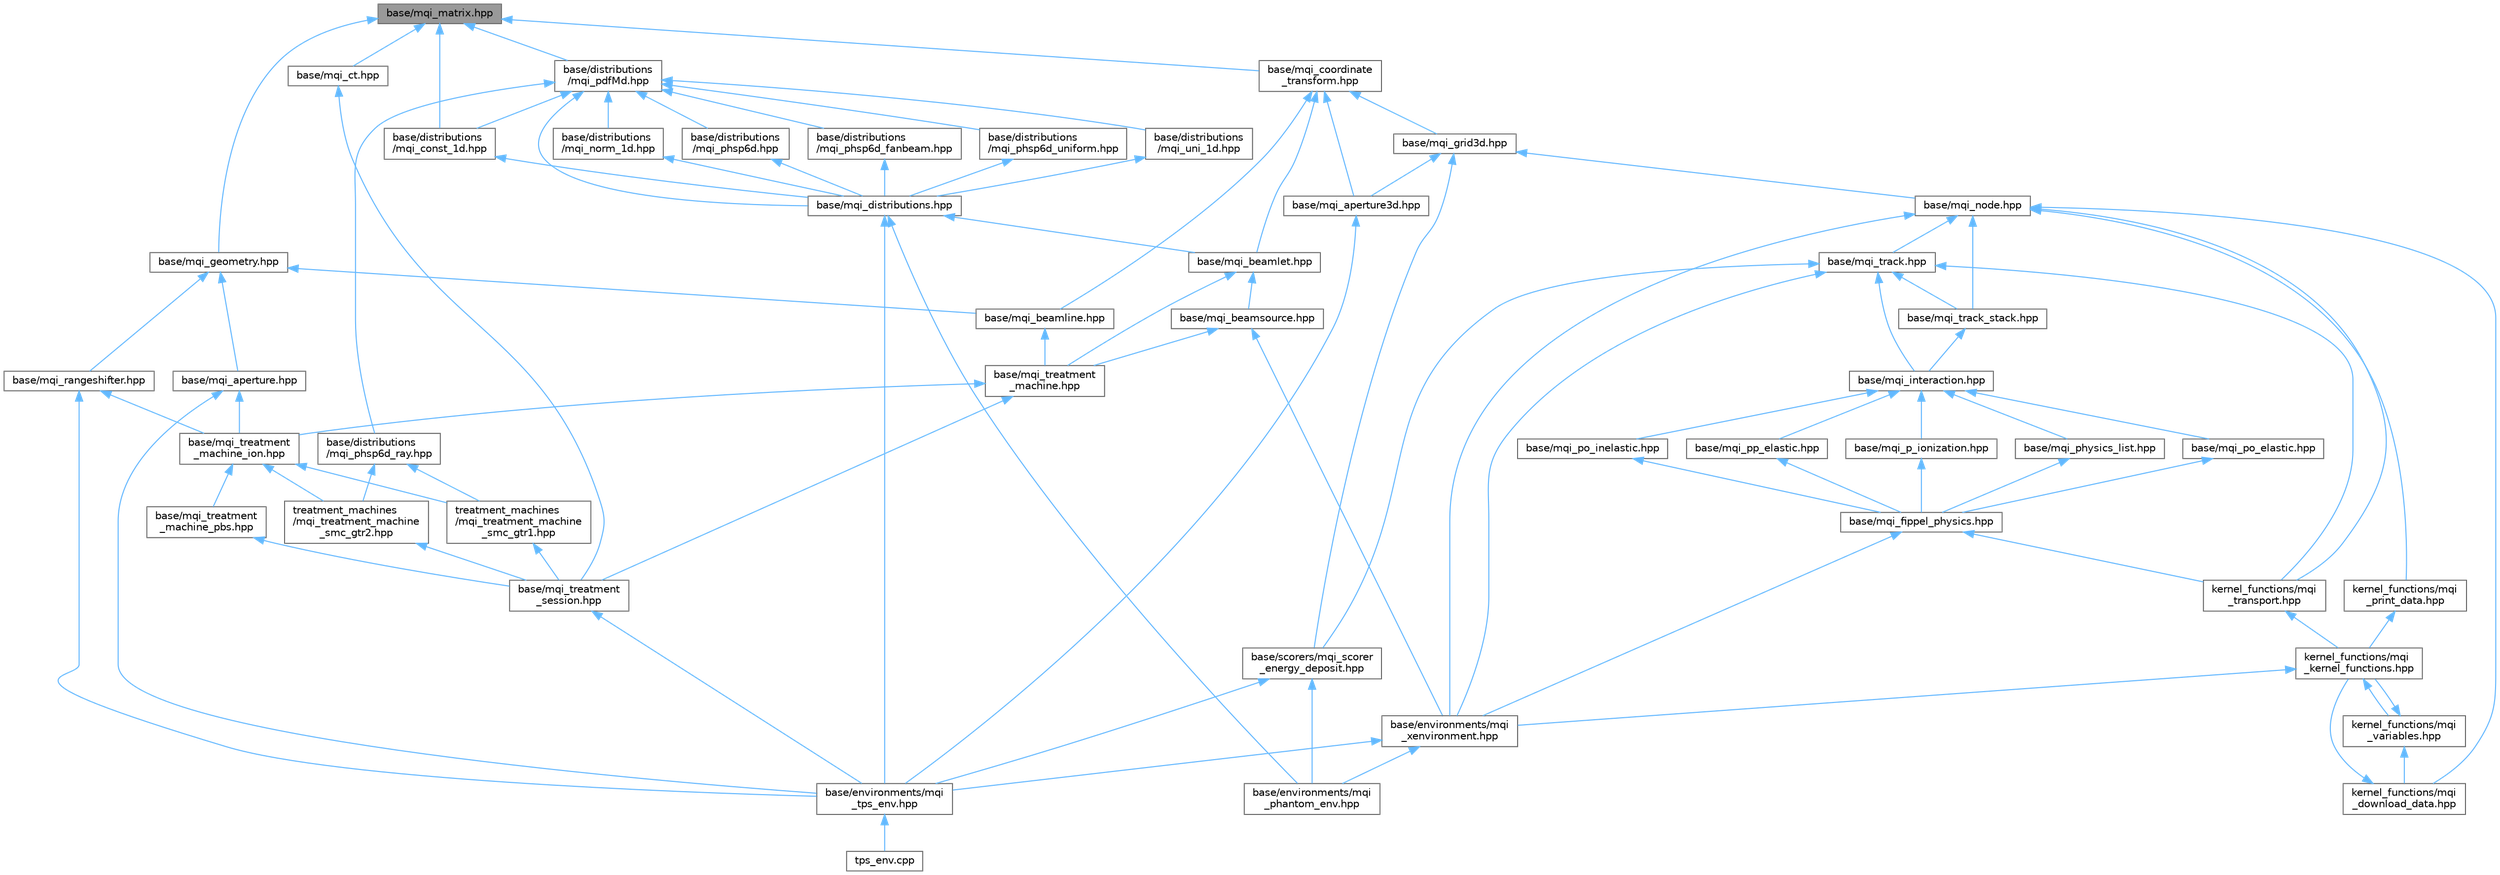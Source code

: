digraph "base/mqi_matrix.hpp"
{
 // LATEX_PDF_SIZE
  bgcolor="transparent";
  edge [fontname=Helvetica,fontsize=10,labelfontname=Helvetica,labelfontsize=10];
  node [fontname=Helvetica,fontsize=10,shape=box,height=0.2,width=0.4];
  Node1 [id="Node000001",label="base/mqi_matrix.hpp",height=0.2,width=0.4,color="gray40", fillcolor="grey60", style="filled", fontcolor="black",tooltip="Defines 3x3 and 4x4 matrix classes for 3D transformations."];
  Node1 -> Node2 [id="edge1_Node000001_Node000002",dir="back",color="steelblue1",style="solid",tooltip=" "];
  Node2 [id="Node000002",label="base/distributions\l/mqi_const_1d.hpp",height=0.2,width=0.4,color="grey40", fillcolor="white", style="filled",URL="$mqi__const__1d_8hpp.html",tooltip="Defines a 1-dimensional constant probability distribution function."];
  Node2 -> Node3 [id="edge2_Node000002_Node000003",dir="back",color="steelblue1",style="solid",tooltip=" "];
  Node3 [id="Node000003",label="base/mqi_distributions.hpp",height=0.2,width=0.4,color="grey40", fillcolor="white", style="filled",URL="$mqi__distributions_8hpp.html",tooltip="A meta-header that includes all particle distribution function headers."];
  Node3 -> Node4 [id="edge3_Node000003_Node000004",dir="back",color="steelblue1",style="solid",tooltip=" "];
  Node4 [id="Node000004",label="base/environments/mqi\l_phantom_env.hpp",height=0.2,width=0.4,color="grey40", fillcolor="white", style="filled",URL="$mqi__phantom__env_8hpp.html",tooltip=" "];
  Node3 -> Node5 [id="edge4_Node000003_Node000005",dir="back",color="steelblue1",style="solid",tooltip=" "];
  Node5 [id="Node000005",label="base/environments/mqi\l_tps_env.hpp",height=0.2,width=0.4,color="grey40", fillcolor="white", style="filled",URL="$mqi__tps__env_8hpp.html",tooltip=" "];
  Node5 -> Node6 [id="edge5_Node000005_Node000006",dir="back",color="steelblue1",style="solid",tooltip=" "];
  Node6 [id="Node000006",label="tps_env.cpp",height=0.2,width=0.4,color="grey40", fillcolor="white", style="filled",URL="$tps__env_8cpp.html",tooltip="Main entry point for running a Monte Carlo simulation using the Treatment Planning System (TPS) envir..."];
  Node3 -> Node7 [id="edge6_Node000003_Node000007",dir="back",color="steelblue1",style="solid",tooltip=" "];
  Node7 [id="Node000007",label="base/mqi_beamlet.hpp",height=0.2,width=0.4,color="grey40", fillcolor="white", style="filled",URL="$mqi__beamlet_8hpp.html",tooltip="Defines a beamlet, a fundamental component of a beam model."];
  Node7 -> Node8 [id="edge7_Node000007_Node000008",dir="back",color="steelblue1",style="solid",tooltip=" "];
  Node8 [id="Node000008",label="base/mqi_beamsource.hpp",height=0.2,width=0.4,color="grey40", fillcolor="white", style="filled",URL="$mqi__beamsource_8hpp.html",tooltip="Defines a source of particles for simulation, composed of multiple beamlets."];
  Node8 -> Node9 [id="edge8_Node000008_Node000009",dir="back",color="steelblue1",style="solid",tooltip=" "];
  Node9 [id="Node000009",label="base/environments/mqi\l_xenvironment.hpp",height=0.2,width=0.4,color="grey40", fillcolor="white", style="filled",URL="$mqi__xenvironment_8hpp.html",tooltip="This file defines the x_environment class, a virtual base class for creating Monte Carlo simulation e..."];
  Node9 -> Node4 [id="edge9_Node000009_Node000004",dir="back",color="steelblue1",style="solid",tooltip=" "];
  Node9 -> Node5 [id="edge10_Node000009_Node000005",dir="back",color="steelblue1",style="solid",tooltip=" "];
  Node8 -> Node10 [id="edge11_Node000008_Node000010",dir="back",color="steelblue1",style="solid",tooltip=" "];
  Node10 [id="Node000010",label="base/mqi_treatment\l_machine.hpp",height=0.2,width=0.4,color="grey40", fillcolor="white", style="filled",URL="$mqi__treatment__machine_8hpp.html",tooltip=" "];
  Node10 -> Node11 [id="edge12_Node000010_Node000011",dir="back",color="steelblue1",style="solid",tooltip=" "];
  Node11 [id="Node000011",label="base/mqi_treatment\l_machine_ion.hpp",height=0.2,width=0.4,color="grey40", fillcolor="white", style="filled",URL="$mqi__treatment__machine__ion_8hpp.html",tooltip=" "];
  Node11 -> Node12 [id="edge13_Node000011_Node000012",dir="back",color="steelblue1",style="solid",tooltip=" "];
  Node12 [id="Node000012",label="base/mqi_treatment\l_machine_pbs.hpp",height=0.2,width=0.4,color="grey40", fillcolor="white", style="filled",URL="$mqi__treatment__machine__pbs_8hpp.html",tooltip=" "];
  Node12 -> Node13 [id="edge14_Node000012_Node000013",dir="back",color="steelblue1",style="solid",tooltip=" "];
  Node13 [id="Node000013",label="base/mqi_treatment\l_session.hpp",height=0.2,width=0.4,color="grey40", fillcolor="white", style="filled",URL="$mqi__treatment__session_8hpp.html",tooltip=" "];
  Node13 -> Node5 [id="edge15_Node000013_Node000005",dir="back",color="steelblue1",style="solid",tooltip=" "];
  Node11 -> Node14 [id="edge16_Node000011_Node000014",dir="back",color="steelblue1",style="solid",tooltip=" "];
  Node14 [id="Node000014",label="treatment_machines\l/mqi_treatment_machine\l_smc_gtr1.hpp",height=0.2,width=0.4,color="grey40", fillcolor="white", style="filled",URL="$mqi__treatment__machine__smc__gtr1_8hpp.html",tooltip=" "];
  Node14 -> Node13 [id="edge17_Node000014_Node000013",dir="back",color="steelblue1",style="solid",tooltip=" "];
  Node11 -> Node15 [id="edge18_Node000011_Node000015",dir="back",color="steelblue1",style="solid",tooltip=" "];
  Node15 [id="Node000015",label="treatment_machines\l/mqi_treatment_machine\l_smc_gtr2.hpp",height=0.2,width=0.4,color="grey40", fillcolor="white", style="filled",URL="$mqi__treatment__machine__smc__gtr2_8hpp.html",tooltip=" "];
  Node15 -> Node13 [id="edge19_Node000015_Node000013",dir="back",color="steelblue1",style="solid",tooltip=" "];
  Node10 -> Node13 [id="edge20_Node000010_Node000013",dir="back",color="steelblue1",style="solid",tooltip=" "];
  Node7 -> Node10 [id="edge21_Node000007_Node000010",dir="back",color="steelblue1",style="solid",tooltip=" "];
  Node1 -> Node16 [id="edge22_Node000001_Node000016",dir="back",color="steelblue1",style="solid",tooltip=" "];
  Node16 [id="Node000016",label="base/distributions\l/mqi_pdfMd.hpp",height=0.2,width=0.4,color="grey40", fillcolor="white", style="filled",URL="$mqi__pdf_md_8hpp.html",tooltip="Defines the base class for M-dimensional probability distribution functions."];
  Node16 -> Node2 [id="edge23_Node000016_Node000002",dir="back",color="steelblue1",style="solid",tooltip=" "];
  Node16 -> Node17 [id="edge24_Node000016_Node000017",dir="back",color="steelblue1",style="solid",tooltip=" "];
  Node17 [id="Node000017",label="base/distributions\l/mqi_norm_1d.hpp",height=0.2,width=0.4,color="grey40", fillcolor="white", style="filled",URL="$mqi__norm__1d_8hpp.html",tooltip="Defines a 1-dimensional normal (Gaussian) probability distribution function."];
  Node17 -> Node3 [id="edge25_Node000017_Node000003",dir="back",color="steelblue1",style="solid",tooltip=" "];
  Node16 -> Node18 [id="edge26_Node000016_Node000018",dir="back",color="steelblue1",style="solid",tooltip=" "];
  Node18 [id="Node000018",label="base/distributions\l/mqi_phsp6d.hpp",height=0.2,width=0.4,color="grey40", fillcolor="white", style="filled",URL="$mqi__phsp6d_8hpp.html",tooltip="Defines a 6-dimensional phase-space probability distribution function."];
  Node18 -> Node3 [id="edge27_Node000018_Node000003",dir="back",color="steelblue1",style="solid",tooltip=" "];
  Node16 -> Node19 [id="edge28_Node000016_Node000019",dir="back",color="steelblue1",style="solid",tooltip=" "];
  Node19 [id="Node000019",label="base/distributions\l/mqi_phsp6d_fanbeam.hpp",height=0.2,width=0.4,color="grey40", fillcolor="white", style="filled",URL="$mqi__phsp6d__fanbeam_8hpp.html",tooltip="Defines a 6-dimensional phase-space PDF for a fan beam."];
  Node19 -> Node3 [id="edge29_Node000019_Node000003",dir="back",color="steelblue1",style="solid",tooltip=" "];
  Node16 -> Node20 [id="edge30_Node000016_Node000020",dir="back",color="steelblue1",style="solid",tooltip=" "];
  Node20 [id="Node000020",label="base/distributions\l/mqi_phsp6d_ray.hpp",height=0.2,width=0.4,color="grey40", fillcolor="white", style="filled",URL="$mqi__phsp6d__ray_8hpp.html",tooltip="This file defines the phsp_6d_ray class, a 6-dimensional phase-space distribution for a ray-like sour..."];
  Node20 -> Node14 [id="edge31_Node000020_Node000014",dir="back",color="steelblue1",style="solid",tooltip=" "];
  Node20 -> Node15 [id="edge32_Node000020_Node000015",dir="back",color="steelblue1",style="solid",tooltip=" "];
  Node16 -> Node21 [id="edge33_Node000016_Node000021",dir="back",color="steelblue1",style="solid",tooltip=" "];
  Node21 [id="Node000021",label="base/distributions\l/mqi_phsp6d_uniform.hpp",height=0.2,width=0.4,color="grey40", fillcolor="white", style="filled",URL="$mqi__phsp6d__uniform_8hpp.html",tooltip="This file defines the phsp_6d_uniform class, a 6-dimensional uniform phase-space distribution."];
  Node21 -> Node3 [id="edge34_Node000021_Node000003",dir="back",color="steelblue1",style="solid",tooltip=" "];
  Node16 -> Node22 [id="edge35_Node000016_Node000022",dir="back",color="steelblue1",style="solid",tooltip=" "];
  Node22 [id="Node000022",label="base/distributions\l/mqi_uni_1d.hpp",height=0.2,width=0.4,color="grey40", fillcolor="white", style="filled",URL="$mqi__uni__1d_8hpp.html",tooltip="This file defines the uni_1d class, a 1-dimensional uniform distribution."];
  Node22 -> Node3 [id="edge36_Node000022_Node000003",dir="back",color="steelblue1",style="solid",tooltip=" "];
  Node16 -> Node3 [id="edge37_Node000016_Node000003",dir="back",color="steelblue1",style="solid",tooltip=" "];
  Node1 -> Node23 [id="edge38_Node000001_Node000023",dir="back",color="steelblue1",style="solid",tooltip=" "];
  Node23 [id="Node000023",label="base/mqi_coordinate\l_transform.hpp",height=0.2,width=0.4,color="grey40", fillcolor="white", style="filled",URL="$mqi__coordinate__transform_8hpp.html",tooltip="Defines a class for mapping points and vectors between different coordinate systems."];
  Node23 -> Node24 [id="edge39_Node000023_Node000024",dir="back",color="steelblue1",style="solid",tooltip=" "];
  Node24 [id="Node000024",label="base/mqi_aperture3d.hpp",height=0.2,width=0.4,color="grey40", fillcolor="white", style="filled",URL="$mqi__aperture3d_8hpp.html",tooltip="3D rectilinear grid geometry for Monte Carlo transport through an aperture."];
  Node24 -> Node5 [id="edge40_Node000024_Node000005",dir="back",color="steelblue1",style="solid",tooltip=" "];
  Node23 -> Node7 [id="edge41_Node000023_Node000007",dir="back",color="steelblue1",style="solid",tooltip=" "];
  Node23 -> Node25 [id="edge42_Node000023_Node000025",dir="back",color="steelblue1",style="solid",tooltip=" "];
  Node25 [id="Node000025",label="base/mqi_beamline.hpp",height=0.2,width=0.4,color="grey40", fillcolor="white", style="filled",URL="$mqi__beamline_8hpp.html",tooltip="Defines a beamline as a collection of physical components."];
  Node25 -> Node10 [id="edge43_Node000025_Node000010",dir="back",color="steelblue1",style="solid",tooltip=" "];
  Node23 -> Node26 [id="edge44_Node000023_Node000026",dir="back",color="steelblue1",style="solid",tooltip=" "];
  Node26 [id="Node000026",label="base/mqi_grid3d.hpp",height=0.2,width=0.4,color="grey40", fillcolor="white", style="filled",URL="$mqi__grid3d_8hpp.html",tooltip="Defines a generic 3D rectilinear grid for Monte Carlo transport simulations."];
  Node26 -> Node24 [id="edge45_Node000026_Node000024",dir="back",color="steelblue1",style="solid",tooltip=" "];
  Node26 -> Node27 [id="edge46_Node000026_Node000027",dir="back",color="steelblue1",style="solid",tooltip=" "];
  Node27 [id="Node000027",label="base/mqi_node.hpp",height=0.2,width=0.4,color="grey40", fillcolor="white", style="filled",URL="$mqi__node_8hpp.html",tooltip="Defines the node structure for the geometry hierarchy (scene graph)."];
  Node27 -> Node9 [id="edge47_Node000027_Node000009",dir="back",color="steelblue1",style="solid",tooltip=" "];
  Node27 -> Node28 [id="edge48_Node000027_Node000028",dir="back",color="steelblue1",style="solid",tooltip=" "];
  Node28 [id="Node000028",label="base/mqi_track.hpp",height=0.2,width=0.4,color="grey40", fillcolor="white", style="filled",URL="$mqi__track_8hpp.html",tooltip=" "];
  Node28 -> Node9 [id="edge49_Node000028_Node000009",dir="back",color="steelblue1",style="solid",tooltip=" "];
  Node28 -> Node29 [id="edge50_Node000028_Node000029",dir="back",color="steelblue1",style="solid",tooltip=" "];
  Node29 [id="Node000029",label="base/mqi_interaction.hpp",height=0.2,width=0.4,color="grey40", fillcolor="white", style="filled",URL="$mqi__interaction_8hpp.html",tooltip="Defines the abstract base class for all physics interaction models."];
  Node29 -> Node30 [id="edge51_Node000029_Node000030",dir="back",color="steelblue1",style="solid",tooltip=" "];
  Node30 [id="Node000030",label="base/mqi_p_ionization.hpp",height=0.2,width=0.4,color="grey40", fillcolor="white", style="filled",URL="$mqi__p__ionization_8hpp.html",tooltip="Defines the proton ionization interaction model using tabulated data."];
  Node30 -> Node31 [id="edge52_Node000030_Node000031",dir="back",color="steelblue1",style="solid",tooltip=" "];
  Node31 [id="Node000031",label="base/mqi_fippel_physics.hpp",height=0.2,width=0.4,color="grey40", fillcolor="white", style="filled",URL="$mqi__fippel__physics_8hpp.html",tooltip="Implements a \"physics list\" for proton transport based on the Fippel model."];
  Node31 -> Node9 [id="edge53_Node000031_Node000009",dir="back",color="steelblue1",style="solid",tooltip=" "];
  Node31 -> Node32 [id="edge54_Node000031_Node000032",dir="back",color="steelblue1",style="solid",tooltip=" "];
  Node32 [id="Node000032",label="kernel_functions/mqi\l_transport.hpp",height=0.2,width=0.4,color="grey40", fillcolor="white", style="filled",URL="$mqi__transport_8hpp.html",tooltip=" "];
  Node32 -> Node33 [id="edge55_Node000032_Node000033",dir="back",color="steelblue1",style="solid",tooltip=" "];
  Node33 [id="Node000033",label="kernel_functions/mqi\l_kernel_functions.hpp",height=0.2,width=0.4,color="grey40", fillcolor="white", style="filled",URL="$mqi__kernel__functions_8hpp.html",tooltip="A convenience header that includes all CUDA kernel-related functions for the Moqui simulation engine."];
  Node33 -> Node9 [id="edge56_Node000033_Node000009",dir="back",color="steelblue1",style="solid",tooltip=" "];
  Node33 -> Node34 [id="edge57_Node000033_Node000034",dir="back",color="steelblue1",style="solid",tooltip=" "];
  Node34 [id="Node000034",label="kernel_functions/mqi\l_variables.hpp",height=0.2,width=0.4,color="grey40", fillcolor="white", style="filled",URL="$mqi__variables_8hpp.html",tooltip="Defines global variables for the Monte Carlo simulation."];
  Node34 -> Node35 [id="edge58_Node000034_Node000035",dir="back",color="steelblue1",style="solid",tooltip=" "];
  Node35 [id="Node000035",label="kernel_functions/mqi\l_download_data.hpp",height=0.2,width=0.4,color="grey40", fillcolor="white", style="filled",URL="$mqi__download__data_8hpp.html",tooltip=" "];
  Node35 -> Node33 [id="edge59_Node000035_Node000033",dir="back",color="steelblue1",style="solid",tooltip=" "];
  Node34 -> Node33 [id="edge60_Node000034_Node000033",dir="back",color="steelblue1",style="solid",tooltip=" "];
  Node29 -> Node36 [id="edge61_Node000029_Node000036",dir="back",color="steelblue1",style="solid",tooltip=" "];
  Node36 [id="Node000036",label="base/mqi_physics_list.hpp",height=0.2,width=0.4,color="grey40", fillcolor="white", style="filled",URL="$mqi__physics__list_8hpp.html",tooltip="Defines structures and classes for managing physics processes and parameters."];
  Node36 -> Node31 [id="edge62_Node000036_Node000031",dir="back",color="steelblue1",style="solid",tooltip=" "];
  Node29 -> Node37 [id="edge63_Node000029_Node000037",dir="back",color="steelblue1",style="solid",tooltip=" "];
  Node37 [id="Node000037",label="base/mqi_po_elastic.hpp",height=0.2,width=0.4,color="grey40", fillcolor="white", style="filled",URL="$mqi__po__elastic_8hpp.html",tooltip="Defines the proton-oxygen elastic scattering interaction models."];
  Node37 -> Node31 [id="edge64_Node000037_Node000031",dir="back",color="steelblue1",style="solid",tooltip=" "];
  Node29 -> Node38 [id="edge65_Node000029_Node000038",dir="back",color="steelblue1",style="solid",tooltip=" "];
  Node38 [id="Node000038",label="base/mqi_po_inelastic.hpp",height=0.2,width=0.4,color="grey40", fillcolor="white", style="filled",URL="$mqi__po__inelastic_8hpp.html",tooltip=" "];
  Node38 -> Node31 [id="edge66_Node000038_Node000031",dir="back",color="steelblue1",style="solid",tooltip=" "];
  Node29 -> Node39 [id="edge67_Node000029_Node000039",dir="back",color="steelblue1",style="solid",tooltip=" "];
  Node39 [id="Node000039",label="base/mqi_pp_elastic.hpp",height=0.2,width=0.4,color="grey40", fillcolor="white", style="filled",URL="$mqi__pp__elastic_8hpp.html",tooltip=" "];
  Node39 -> Node31 [id="edge68_Node000039_Node000031",dir="back",color="steelblue1",style="solid",tooltip=" "];
  Node28 -> Node40 [id="edge69_Node000028_Node000040",dir="back",color="steelblue1",style="solid",tooltip=" "];
  Node40 [id="Node000040",label="base/mqi_track_stack.hpp",height=0.2,width=0.4,color="grey40", fillcolor="white", style="filled",URL="$mqi__track__stack_8hpp.html",tooltip="Defines a fixed-size stack for managing secondary particle tracks."];
  Node40 -> Node29 [id="edge70_Node000040_Node000029",dir="back",color="steelblue1",style="solid",tooltip=" "];
  Node28 -> Node41 [id="edge71_Node000028_Node000041",dir="back",color="steelblue1",style="solid",tooltip=" "];
  Node41 [id="Node000041",label="base/scorers/mqi_scorer\l_energy_deposit.hpp",height=0.2,width=0.4,color="grey40", fillcolor="white", style="filled",URL="$mqi__scorer__energy__deposit_8hpp.html",tooltip="Defines functions for \"scoring\" (calculating) physics quantities like dose and LET."];
  Node41 -> Node4 [id="edge72_Node000041_Node000004",dir="back",color="steelblue1",style="solid",tooltip=" "];
  Node41 -> Node5 [id="edge73_Node000041_Node000005",dir="back",color="steelblue1",style="solid",tooltip=" "];
  Node28 -> Node32 [id="edge74_Node000028_Node000032",dir="back",color="steelblue1",style="solid",tooltip=" "];
  Node27 -> Node40 [id="edge75_Node000027_Node000040",dir="back",color="steelblue1",style="solid",tooltip=" "];
  Node27 -> Node35 [id="edge76_Node000027_Node000035",dir="back",color="steelblue1",style="solid",tooltip=" "];
  Node27 -> Node42 [id="edge77_Node000027_Node000042",dir="back",color="steelblue1",style="solid",tooltip=" "];
  Node42 [id="Node000042",label="kernel_functions/mqi\l_print_data.hpp",height=0.2,width=0.4,color="grey40", fillcolor="white", style="filled",URL="$mqi__print__data_8hpp.html",tooltip=" "];
  Node42 -> Node33 [id="edge78_Node000042_Node000033",dir="back",color="steelblue1",style="solid",tooltip=" "];
  Node27 -> Node32 [id="edge79_Node000027_Node000032",dir="back",color="steelblue1",style="solid",tooltip=" "];
  Node26 -> Node41 [id="edge80_Node000026_Node000041",dir="back",color="steelblue1",style="solid",tooltip=" "];
  Node1 -> Node43 [id="edge81_Node000001_Node000043",dir="back",color="steelblue1",style="solid",tooltip=" "];
  Node43 [id="Node000043",label="base/mqi_ct.hpp",height=0.2,width=0.4,color="grey40", fillcolor="white", style="filled",URL="$mqi__ct_8hpp.html",tooltip="Defines a class for handling 3D Computed Tomography (CT) image data."];
  Node43 -> Node13 [id="edge82_Node000043_Node000013",dir="back",color="steelblue1",style="solid",tooltip=" "];
  Node1 -> Node44 [id="edge83_Node000001_Node000044",dir="back",color="steelblue1",style="solid",tooltip=" "];
  Node44 [id="Node000044",label="base/mqi_geometry.hpp",height=0.2,width=0.4,color="grey40", fillcolor="white", style="filled",URL="$mqi__geometry_8hpp.html",tooltip="Defines the abstract base class for all geometric components in the simulation."];
  Node44 -> Node45 [id="edge84_Node000044_Node000045",dir="back",color="steelblue1",style="solid",tooltip=" "];
  Node45 [id="Node000045",label="base/mqi_aperture.hpp",height=0.2,width=0.4,color="grey40", fillcolor="white", style="filled",URL="$mqi__aperture_8hpp.html",tooltip="Geometry model for an aperture."];
  Node45 -> Node5 [id="edge85_Node000045_Node000005",dir="back",color="steelblue1",style="solid",tooltip=" "];
  Node45 -> Node11 [id="edge86_Node000045_Node000011",dir="back",color="steelblue1",style="solid",tooltip=" "];
  Node44 -> Node25 [id="edge87_Node000044_Node000025",dir="back",color="steelblue1",style="solid",tooltip=" "];
  Node44 -> Node46 [id="edge88_Node000044_Node000046",dir="back",color="steelblue1",style="solid",tooltip=" "];
  Node46 [id="Node000046",label="base/mqi_rangeshifter.hpp",height=0.2,width=0.4,color="grey40", fillcolor="white", style="filled",URL="$mqi__rangeshifter_8hpp.html",tooltip="Defines a range shifter, a geometric component used to modify the depth of a radiation beam."];
  Node46 -> Node5 [id="edge89_Node000046_Node000005",dir="back",color="steelblue1",style="solid",tooltip=" "];
  Node46 -> Node11 [id="edge90_Node000046_Node000011",dir="back",color="steelblue1",style="solid",tooltip=" "];
}

